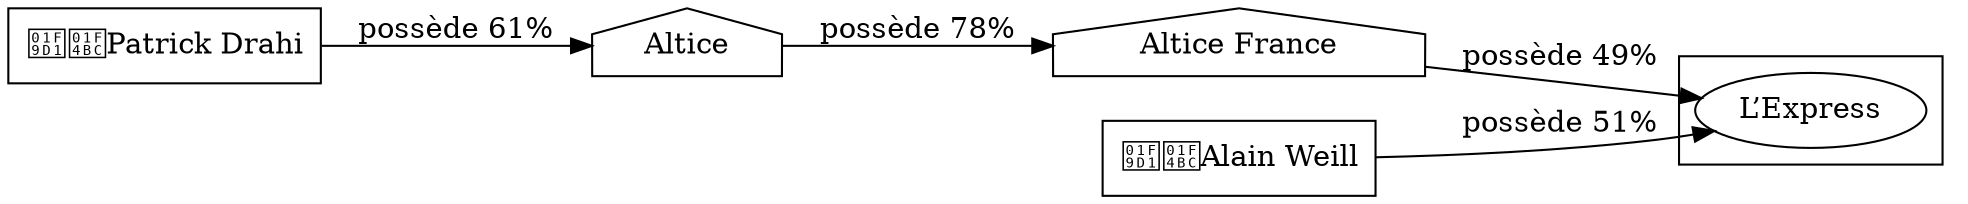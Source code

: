 digraph {
  rankdir=LR;
  subgraph roots {
    
      "patrick-drahi-56"[label="🧑‍💼Patrick Drahi" shape=box]
    
      "alain-weill-324"[label="🧑‍💼Alain Weill" shape=box]
    
  }

  
    "altice-france-58"[label="Altice France" shape=house]
  
    "altice-57"[label="Altice" shape=house]
  

  subgraph clusterLeaves {
    
      "l-express-59"[label="L’Express"]
    
  }

  
    "altice-france-58" -> "l-express-59" [
      label="possède 49%"
    ]
  
    "altice-57" -> "altice-france-58" [
      label="possède 78%"
    ]
  
    "patrick-drahi-56" -> "altice-57" [
      label="possède 61%"
    ]
  
    "alain-weill-324" -> "l-express-59" [
      label="possède 51%"
    ]
  
}
